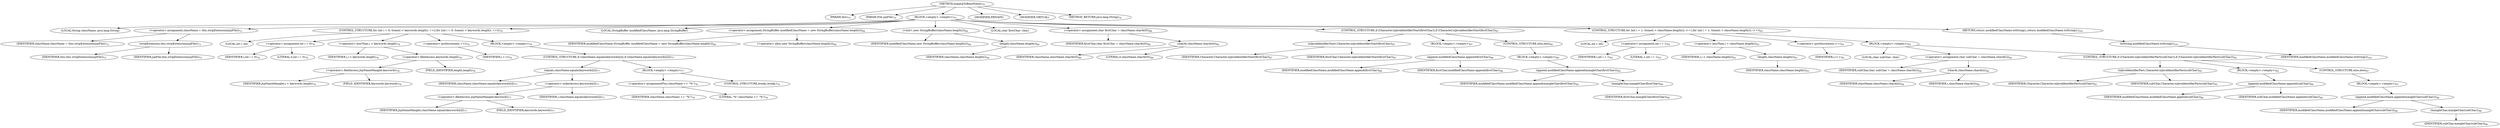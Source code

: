 digraph "mapJspToBaseName" {  
"42" [label = <(METHOD,mapJspToBaseName)<SUB>70</SUB>> ]
"6" [label = <(PARAM,this)<SUB>70</SUB>> ]
"43" [label = <(PARAM,File jspFile)<SUB>70</SUB>> ]
"44" [label = <(BLOCK,&lt;empty&gt;,&lt;empty&gt;)<SUB>70</SUB>> ]
"45" [label = <(LOCAL,String className: java.lang.String)> ]
"46" [label = <(&lt;operator&gt;.assignment,className = this.stripExtension(jspFile))<SUB>72</SUB>> ]
"47" [label = <(IDENTIFIER,className,className = this.stripExtension(jspFile))<SUB>72</SUB>> ]
"48" [label = <(stripExtension,this.stripExtension(jspFile))<SUB>72</SUB>> ]
"5" [label = <(IDENTIFIER,this,this.stripExtension(jspFile))<SUB>72</SUB>> ]
"49" [label = <(IDENTIFIER,jspFile,this.stripExtension(jspFile))<SUB>72</SUB>> ]
"50" [label = <(CONTROL_STRUCTURE,for (int i = 0; Some(i &lt; keywords.length); ++i),for (int i = 0; Some(i &lt; keywords.length); ++i))<SUB>76</SUB>> ]
"51" [label = <(LOCAL,int i: int)> ]
"52" [label = <(&lt;operator&gt;.assignment,int i = 0)<SUB>76</SUB>> ]
"53" [label = <(IDENTIFIER,i,int i = 0)<SUB>76</SUB>> ]
"54" [label = <(LITERAL,0,int i = 0)<SUB>76</SUB>> ]
"55" [label = <(&lt;operator&gt;.lessThan,i &lt; keywords.length)<SUB>76</SUB>> ]
"56" [label = <(IDENTIFIER,i,i &lt; keywords.length)<SUB>76</SUB>> ]
"57" [label = <(&lt;operator&gt;.fieldAccess,keywords.length)<SUB>76</SUB>> ]
"58" [label = <(&lt;operator&gt;.fieldAccess,JspNameMangler.keywords)<SUB>76</SUB>> ]
"59" [label = <(IDENTIFIER,JspNameMangler,i &lt; keywords.length)<SUB>76</SUB>> ]
"60" [label = <(FIELD_IDENTIFIER,keywords,keywords)<SUB>76</SUB>> ]
"61" [label = <(FIELD_IDENTIFIER,length,length)<SUB>76</SUB>> ]
"62" [label = <(&lt;operator&gt;.preIncrement,++i)<SUB>76</SUB>> ]
"63" [label = <(IDENTIFIER,i,++i)<SUB>76</SUB>> ]
"64" [label = <(BLOCK,&lt;empty&gt;,&lt;empty&gt;)<SUB>76</SUB>> ]
"65" [label = <(CONTROL_STRUCTURE,if (className.equals(keywords[i])),if (className.equals(keywords[i])))<SUB>77</SUB>> ]
"66" [label = <(equals,className.equals(keywords[i]))<SUB>77</SUB>> ]
"67" [label = <(IDENTIFIER,className,className.equals(keywords[i]))<SUB>77</SUB>> ]
"68" [label = <(&lt;operator&gt;.indexAccess,keywords[i])<SUB>77</SUB>> ]
"69" [label = <(&lt;operator&gt;.fieldAccess,JspNameMangler.keywords)<SUB>77</SUB>> ]
"70" [label = <(IDENTIFIER,JspNameMangler,className.equals(keywords[i]))<SUB>77</SUB>> ]
"71" [label = <(FIELD_IDENTIFIER,keywords,keywords)<SUB>77</SUB>> ]
"72" [label = <(IDENTIFIER,i,className.equals(keywords[i]))<SUB>77</SUB>> ]
"73" [label = <(BLOCK,&lt;empty&gt;,&lt;empty&gt;)<SUB>77</SUB>> ]
"74" [label = <(&lt;operator&gt;.assignmentPlus,className += &quot;%&quot;)<SUB>78</SUB>> ]
"75" [label = <(IDENTIFIER,className,className += &quot;%&quot;)<SUB>78</SUB>> ]
"76" [label = <(LITERAL,&quot;%&quot;,className += &quot;%&quot;)<SUB>78</SUB>> ]
"77" [label = <(CONTROL_STRUCTURE,break;,break;)<SUB>79</SUB>> ]
"8" [label = <(LOCAL,StringBuffer modifiedClassName: java.lang.StringBuffer)> ]
"78" [label = <(&lt;operator&gt;.assignment,StringBuffer modifiedClassName = new StringBuffer(className.length()))<SUB>84</SUB>> ]
"79" [label = <(IDENTIFIER,modifiedClassName,StringBuffer modifiedClassName = new StringBuffer(className.length()))<SUB>84</SUB>> ]
"80" [label = <(&lt;operator&gt;.alloc,new StringBuffer(className.length()))<SUB>84</SUB>> ]
"81" [label = <(&lt;init&gt;,new StringBuffer(className.length()))<SUB>84</SUB>> ]
"7" [label = <(IDENTIFIER,modifiedClassName,new StringBuffer(className.length()))<SUB>84</SUB>> ]
"82" [label = <(length,className.length())<SUB>84</SUB>> ]
"83" [label = <(IDENTIFIER,className,className.length())<SUB>84</SUB>> ]
"84" [label = <(LOCAL,char firstChar: char)> ]
"85" [label = <(&lt;operator&gt;.assignment,char firstChar = className.charAt(0))<SUB>86</SUB>> ]
"86" [label = <(IDENTIFIER,firstChar,char firstChar = className.charAt(0))<SUB>86</SUB>> ]
"87" [label = <(charAt,className.charAt(0))<SUB>86</SUB>> ]
"88" [label = <(IDENTIFIER,className,className.charAt(0))<SUB>86</SUB>> ]
"89" [label = <(LITERAL,0,className.charAt(0))<SUB>86</SUB>> ]
"90" [label = <(CONTROL_STRUCTURE,if (Character.isJavaIdentifierStart(firstChar)),if (Character.isJavaIdentifierStart(firstChar)))<SUB>87</SUB>> ]
"91" [label = <(isJavaIdentifierStart,Character.isJavaIdentifierStart(firstChar))<SUB>87</SUB>> ]
"92" [label = <(IDENTIFIER,Character,Character.isJavaIdentifierStart(firstChar))<SUB>87</SUB>> ]
"93" [label = <(IDENTIFIER,firstChar,Character.isJavaIdentifierStart(firstChar))<SUB>87</SUB>> ]
"94" [label = <(BLOCK,&lt;empty&gt;,&lt;empty&gt;)<SUB>87</SUB>> ]
"95" [label = <(append,modifiedClassName.append(firstChar))<SUB>88</SUB>> ]
"96" [label = <(IDENTIFIER,modifiedClassName,modifiedClassName.append(firstChar))<SUB>88</SUB>> ]
"97" [label = <(IDENTIFIER,firstChar,modifiedClassName.append(firstChar))<SUB>88</SUB>> ]
"98" [label = <(CONTROL_STRUCTURE,else,else)<SUB>89</SUB>> ]
"99" [label = <(BLOCK,&lt;empty&gt;,&lt;empty&gt;)<SUB>89</SUB>> ]
"100" [label = <(append,modifiedClassName.append(mangleChar(firstChar)))<SUB>90</SUB>> ]
"101" [label = <(IDENTIFIER,modifiedClassName,modifiedClassName.append(mangleChar(firstChar)))<SUB>90</SUB>> ]
"102" [label = <(mangleChar,mangleChar(firstChar))<SUB>90</SUB>> ]
"103" [label = <(IDENTIFIER,firstChar,mangleChar(firstChar))<SUB>90</SUB>> ]
"104" [label = <(CONTROL_STRUCTURE,for (int i = 1; Some(i &lt; className.length()); i++),for (int i = 1; Some(i &lt; className.length()); i++))<SUB>93</SUB>> ]
"105" [label = <(LOCAL,int i: int)> ]
"106" [label = <(&lt;operator&gt;.assignment,int i = 1)<SUB>93</SUB>> ]
"107" [label = <(IDENTIFIER,i,int i = 1)<SUB>93</SUB>> ]
"108" [label = <(LITERAL,1,int i = 1)<SUB>93</SUB>> ]
"109" [label = <(&lt;operator&gt;.lessThan,i &lt; className.length())<SUB>93</SUB>> ]
"110" [label = <(IDENTIFIER,i,i &lt; className.length())<SUB>93</SUB>> ]
"111" [label = <(length,className.length())<SUB>93</SUB>> ]
"112" [label = <(IDENTIFIER,className,className.length())<SUB>93</SUB>> ]
"113" [label = <(&lt;operator&gt;.postIncrement,i++)<SUB>93</SUB>> ]
"114" [label = <(IDENTIFIER,i,i++)<SUB>93</SUB>> ]
"115" [label = <(BLOCK,&lt;empty&gt;,&lt;empty&gt;)<SUB>93</SUB>> ]
"116" [label = <(LOCAL,char subChar: char)> ]
"117" [label = <(&lt;operator&gt;.assignment,char subChar = className.charAt(i))<SUB>94</SUB>> ]
"118" [label = <(IDENTIFIER,subChar,char subChar = className.charAt(i))<SUB>94</SUB>> ]
"119" [label = <(charAt,className.charAt(i))<SUB>94</SUB>> ]
"120" [label = <(IDENTIFIER,className,className.charAt(i))<SUB>94</SUB>> ]
"121" [label = <(IDENTIFIER,i,className.charAt(i))<SUB>94</SUB>> ]
"122" [label = <(CONTROL_STRUCTURE,if (Character.isJavaIdentifierPart(subChar)),if (Character.isJavaIdentifierPart(subChar)))<SUB>95</SUB>> ]
"123" [label = <(isJavaIdentifierPart,Character.isJavaIdentifierPart(subChar))<SUB>95</SUB>> ]
"124" [label = <(IDENTIFIER,Character,Character.isJavaIdentifierPart(subChar))<SUB>95</SUB>> ]
"125" [label = <(IDENTIFIER,subChar,Character.isJavaIdentifierPart(subChar))<SUB>95</SUB>> ]
"126" [label = <(BLOCK,&lt;empty&gt;,&lt;empty&gt;)<SUB>95</SUB>> ]
"127" [label = <(append,modifiedClassName.append(subChar))<SUB>96</SUB>> ]
"128" [label = <(IDENTIFIER,modifiedClassName,modifiedClassName.append(subChar))<SUB>96</SUB>> ]
"129" [label = <(IDENTIFIER,subChar,modifiedClassName.append(subChar))<SUB>96</SUB>> ]
"130" [label = <(CONTROL_STRUCTURE,else,else)<SUB>97</SUB>> ]
"131" [label = <(BLOCK,&lt;empty&gt;,&lt;empty&gt;)<SUB>97</SUB>> ]
"132" [label = <(append,modifiedClassName.append(mangleChar(subChar)))<SUB>98</SUB>> ]
"133" [label = <(IDENTIFIER,modifiedClassName,modifiedClassName.append(mangleChar(subChar)))<SUB>98</SUB>> ]
"134" [label = <(mangleChar,mangleChar(subChar))<SUB>98</SUB>> ]
"135" [label = <(IDENTIFIER,subChar,mangleChar(subChar))<SUB>98</SUB>> ]
"136" [label = <(RETURN,return modifiedClassName.toString();,return modifiedClassName.toString();)<SUB>101</SUB>> ]
"137" [label = <(toString,modifiedClassName.toString())<SUB>101</SUB>> ]
"138" [label = <(IDENTIFIER,modifiedClassName,modifiedClassName.toString())<SUB>101</SUB>> ]
"139" [label = <(MODIFIER,PRIVATE)> ]
"140" [label = <(MODIFIER,VIRTUAL)> ]
"141" [label = <(METHOD_RETURN,java.lang.String)<SUB>70</SUB>> ]
  "42" -> "6" 
  "42" -> "43" 
  "42" -> "44" 
  "42" -> "139" 
  "42" -> "140" 
  "42" -> "141" 
  "44" -> "45" 
  "44" -> "46" 
  "44" -> "50" 
  "44" -> "8" 
  "44" -> "78" 
  "44" -> "81" 
  "44" -> "84" 
  "44" -> "85" 
  "44" -> "90" 
  "44" -> "104" 
  "44" -> "136" 
  "46" -> "47" 
  "46" -> "48" 
  "48" -> "5" 
  "48" -> "49" 
  "50" -> "51" 
  "50" -> "52" 
  "50" -> "55" 
  "50" -> "62" 
  "50" -> "64" 
  "52" -> "53" 
  "52" -> "54" 
  "55" -> "56" 
  "55" -> "57" 
  "57" -> "58" 
  "57" -> "61" 
  "58" -> "59" 
  "58" -> "60" 
  "62" -> "63" 
  "64" -> "65" 
  "65" -> "66" 
  "65" -> "73" 
  "66" -> "67" 
  "66" -> "68" 
  "68" -> "69" 
  "68" -> "72" 
  "69" -> "70" 
  "69" -> "71" 
  "73" -> "74" 
  "73" -> "77" 
  "74" -> "75" 
  "74" -> "76" 
  "78" -> "79" 
  "78" -> "80" 
  "81" -> "7" 
  "81" -> "82" 
  "82" -> "83" 
  "85" -> "86" 
  "85" -> "87" 
  "87" -> "88" 
  "87" -> "89" 
  "90" -> "91" 
  "90" -> "94" 
  "90" -> "98" 
  "91" -> "92" 
  "91" -> "93" 
  "94" -> "95" 
  "95" -> "96" 
  "95" -> "97" 
  "98" -> "99" 
  "99" -> "100" 
  "100" -> "101" 
  "100" -> "102" 
  "102" -> "103" 
  "104" -> "105" 
  "104" -> "106" 
  "104" -> "109" 
  "104" -> "113" 
  "104" -> "115" 
  "106" -> "107" 
  "106" -> "108" 
  "109" -> "110" 
  "109" -> "111" 
  "111" -> "112" 
  "113" -> "114" 
  "115" -> "116" 
  "115" -> "117" 
  "115" -> "122" 
  "117" -> "118" 
  "117" -> "119" 
  "119" -> "120" 
  "119" -> "121" 
  "122" -> "123" 
  "122" -> "126" 
  "122" -> "130" 
  "123" -> "124" 
  "123" -> "125" 
  "126" -> "127" 
  "127" -> "128" 
  "127" -> "129" 
  "130" -> "131" 
  "131" -> "132" 
  "132" -> "133" 
  "132" -> "134" 
  "134" -> "135" 
  "136" -> "137" 
  "137" -> "138" 
}
